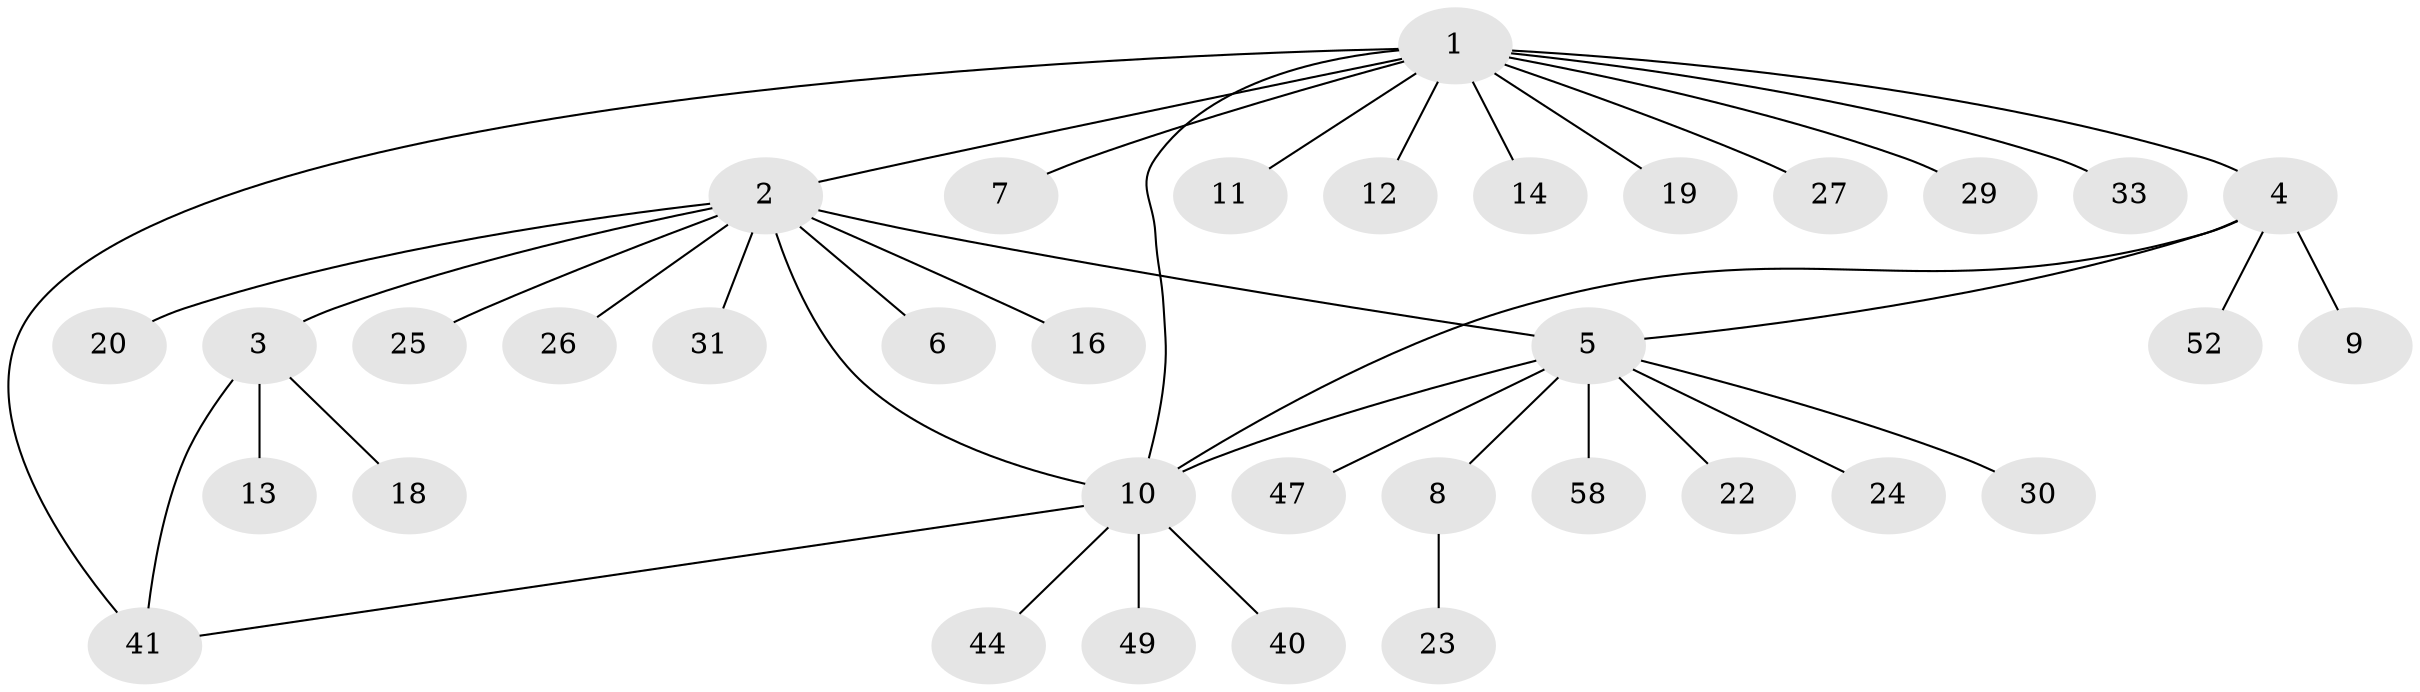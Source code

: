 // original degree distribution, {12: 0.01694915254237288, 10: 0.01694915254237288, 4: 0.05084745762711865, 5: 0.06779661016949153, 11: 0.01694915254237288, 1: 0.6440677966101694, 2: 0.15254237288135594, 8: 0.01694915254237288, 3: 0.01694915254237288}
// Generated by graph-tools (version 1.1) at 2025/18/03/04/25 18:18:21]
// undirected, 35 vertices, 40 edges
graph export_dot {
graph [start="1"]
  node [color=gray90,style=filled];
  1;
  2 [super="+34+37+17"];
  3;
  4;
  5 [super="+15"];
  6;
  7 [super="+50+54+35"];
  8 [super="+38+57"];
  9 [super="+53"];
  10;
  11 [super="+51"];
  12 [super="+59"];
  13;
  14;
  16;
  18;
  19;
  20 [super="+28"];
  22;
  23 [super="+55"];
  24;
  25;
  26;
  27 [super="+39"];
  29;
  30;
  31;
  33;
  40;
  41 [super="+46"];
  44;
  47;
  49;
  52;
  58;
  1 -- 2;
  1 -- 4;
  1 -- 7;
  1 -- 10;
  1 -- 11;
  1 -- 12;
  1 -- 14;
  1 -- 19;
  1 -- 27;
  1 -- 29;
  1 -- 33;
  1 -- 41;
  2 -- 3;
  2 -- 6;
  2 -- 10;
  2 -- 16;
  2 -- 20;
  2 -- 5;
  2 -- 25;
  2 -- 26;
  2 -- 31;
  3 -- 13;
  3 -- 18;
  3 -- 41;
  4 -- 5;
  4 -- 9;
  4 -- 10;
  4 -- 52;
  5 -- 8;
  5 -- 10;
  5 -- 22;
  5 -- 24;
  5 -- 30;
  5 -- 47;
  5 -- 58;
  8 -- 23;
  10 -- 40;
  10 -- 41;
  10 -- 44;
  10 -- 49;
}
